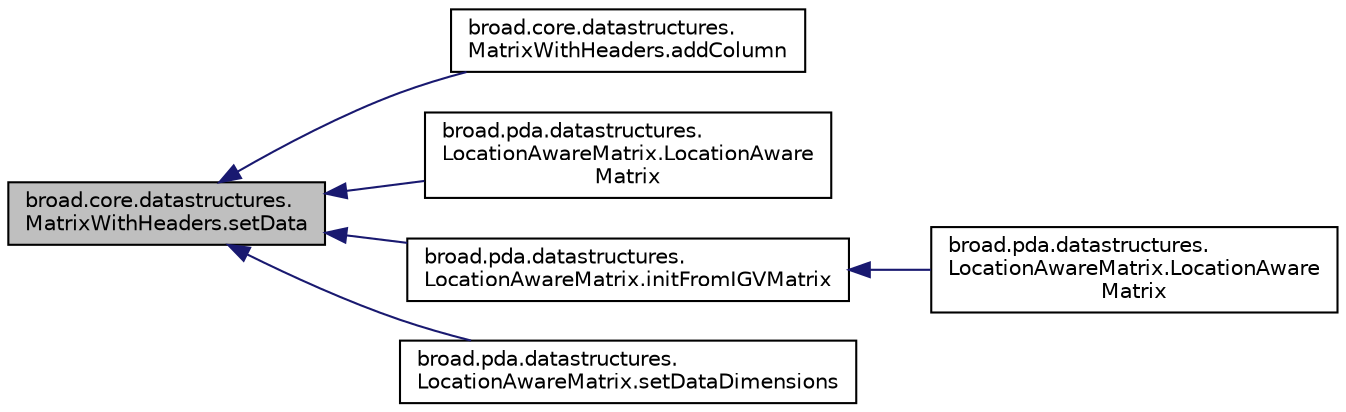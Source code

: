 digraph "broad.core.datastructures.MatrixWithHeaders.setData"
{
  edge [fontname="Helvetica",fontsize="10",labelfontname="Helvetica",labelfontsize="10"];
  node [fontname="Helvetica",fontsize="10",shape=record];
  rankdir="LR";
  Node1 [label="broad.core.datastructures.\lMatrixWithHeaders.setData",height=0.2,width=0.4,color="black", fillcolor="grey75", style="filled" fontcolor="black"];
  Node1 -> Node2 [dir="back",color="midnightblue",fontsize="10",style="solid"];
  Node2 [label="broad.core.datastructures.\lMatrixWithHeaders.addColumn",height=0.2,width=0.4,color="black", fillcolor="white", style="filled",URL="$classbroad_1_1core_1_1datastructures_1_1_matrix_with_headers.html#a51e1b9b07f561a61eb63b27123fb77ff"];
  Node1 -> Node3 [dir="back",color="midnightblue",fontsize="10",style="solid"];
  Node3 [label="broad.pda.datastructures.\lLocationAwareMatrix.LocationAware\lMatrix",height=0.2,width=0.4,color="black", fillcolor="white", style="filled",URL="$classbroad_1_1pda_1_1datastructures_1_1_location_aware_matrix.html#a0b4e64d0423afbabaf12ee4f81b3b9cc"];
  Node1 -> Node4 [dir="back",color="midnightblue",fontsize="10",style="solid"];
  Node4 [label="broad.pda.datastructures.\lLocationAwareMatrix.initFromIGVMatrix",height=0.2,width=0.4,color="black", fillcolor="white", style="filled",URL="$classbroad_1_1pda_1_1datastructures_1_1_location_aware_matrix.html#a2c1183b9307cbe047d621bb9c1000977"];
  Node4 -> Node5 [dir="back",color="midnightblue",fontsize="10",style="solid"];
  Node5 [label="broad.pda.datastructures.\lLocationAwareMatrix.LocationAware\lMatrix",height=0.2,width=0.4,color="black", fillcolor="white", style="filled",URL="$classbroad_1_1pda_1_1datastructures_1_1_location_aware_matrix.html#a8da59b87a189a698bdef33471b85d358"];
  Node1 -> Node6 [dir="back",color="midnightblue",fontsize="10",style="solid"];
  Node6 [label="broad.pda.datastructures.\lLocationAwareMatrix.setDataDimensions",height=0.2,width=0.4,color="black", fillcolor="white", style="filled",URL="$classbroad_1_1pda_1_1datastructures_1_1_location_aware_matrix.html#ad67e04f012ae218f9b8841144dd6a186"];
}

